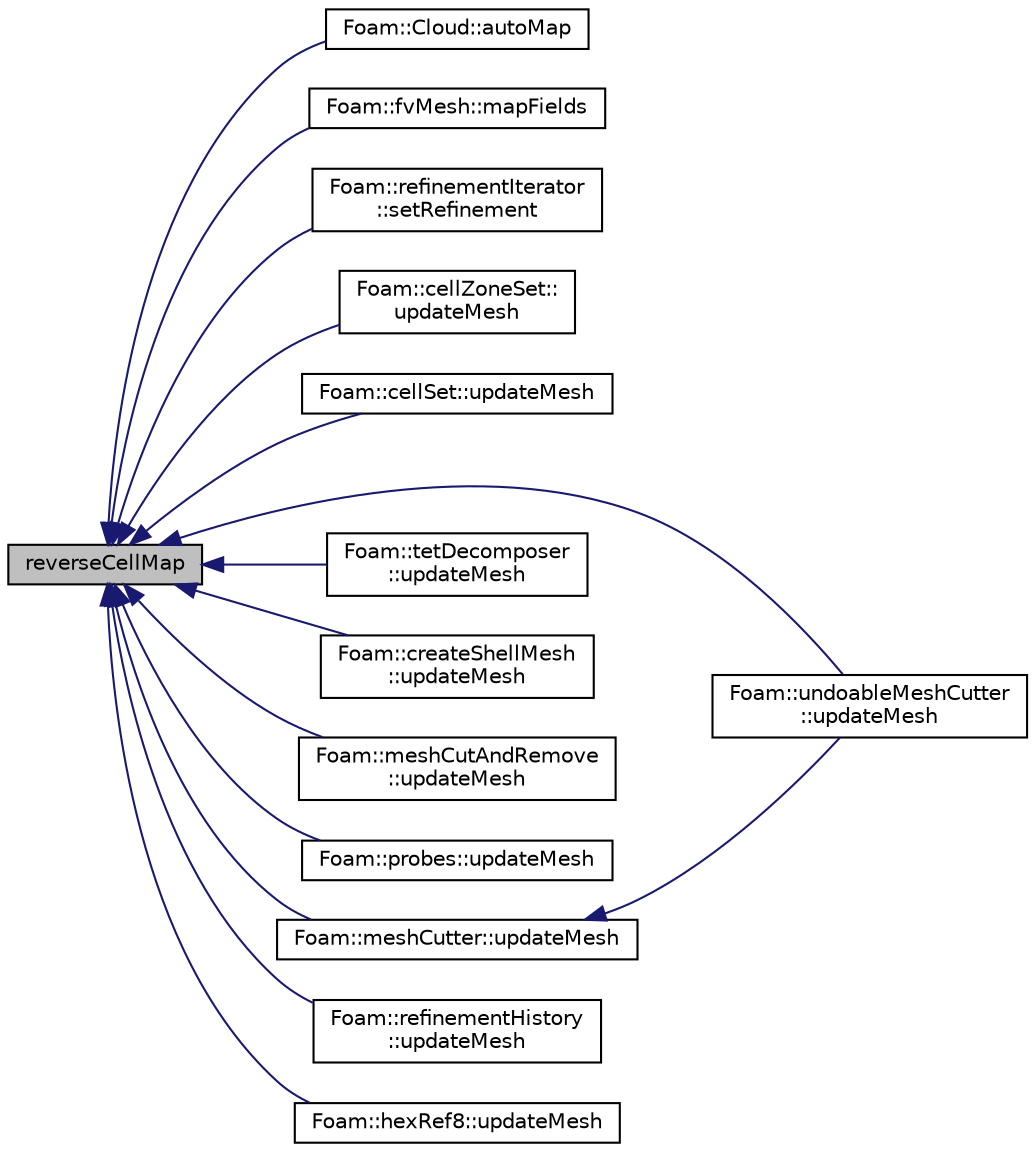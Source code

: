 digraph "reverseCellMap"
{
  bgcolor="transparent";
  edge [fontname="Helvetica",fontsize="10",labelfontname="Helvetica",labelfontsize="10"];
  node [fontname="Helvetica",fontsize="10",shape=record];
  rankdir="LR";
  Node1 [label="reverseCellMap",height=0.2,width=0.4,color="black", fillcolor="grey75", style="filled", fontcolor="black"];
  Node1 -> Node2 [dir="back",color="midnightblue",fontsize="10",style="solid",fontname="Helvetica"];
  Node2 [label="Foam::Cloud::autoMap",height=0.2,width=0.4,color="black",URL="$a00281.html#a57b4e19b916ac2250c5d4b4f259a9f99",tooltip="Remap the cells of particles corresponding to the. "];
  Node1 -> Node3 [dir="back",color="midnightblue",fontsize="10",style="solid",fontname="Helvetica"];
  Node3 [label="Foam::fvMesh::mapFields",height=0.2,width=0.4,color="black",URL="$a00876.html#acdda95483d214b756be7af3887ef71ee",tooltip="Map all fields in time using given map. "];
  Node1 -> Node4 [dir="back",color="midnightblue",fontsize="10",style="solid",fontname="Helvetica"];
  Node4 [label="Foam::refinementIterator\l::setRefinement",height=0.2,width=0.4,color="black",URL="$a02113.html#afd8b2c75ae43c5073eece728f11ed02a",tooltip="Try to refine cells in given direction. Constructs intermediate. "];
  Node1 -> Node5 [dir="back",color="midnightblue",fontsize="10",style="solid",fontname="Helvetica"];
  Node5 [label="Foam::cellZoneSet::\lupdateMesh",height=0.2,width=0.4,color="black",URL="$a00248.html#ac7d581e56f61ad4d997421e3a7470d42",tooltip="Update any stored data for new labels. "];
  Node1 -> Node6 [dir="back",color="midnightblue",fontsize="10",style="solid",fontname="Helvetica"];
  Node6 [label="Foam::cellSet::updateMesh",height=0.2,width=0.4,color="black",URL="$a00227.html#ac7d581e56f61ad4d997421e3a7470d42",tooltip="Update any stored data for new labels. "];
  Node1 -> Node7 [dir="back",color="midnightblue",fontsize="10",style="solid",fontname="Helvetica"];
  Node7 [label="Foam::undoableMeshCutter\l::updateMesh",height=0.2,width=0.4,color="black",URL="$a02735.html#ac7d581e56f61ad4d997421e3a7470d42",tooltip="Update stored refinement pattern for changes to mesh. Only. "];
  Node1 -> Node8 [dir="back",color="midnightblue",fontsize="10",style="solid",fontname="Helvetica"];
  Node8 [label="Foam::tetDecomposer\l::updateMesh",height=0.2,width=0.4,color="black",URL="$a02564.html#ad57565956fd4064299f4bd3c4eebb1d4",tooltip="Force recalculation of locally stored data on topological change. "];
  Node1 -> Node9 [dir="back",color="midnightblue",fontsize="10",style="solid",fontname="Helvetica"];
  Node9 [label="Foam::createShellMesh\l::updateMesh",height=0.2,width=0.4,color="black",URL="$a00435.html#ad57565956fd4064299f4bd3c4eebb1d4",tooltip="Update any locally stored mesh information. "];
  Node1 -> Node10 [dir="back",color="midnightblue",fontsize="10",style="solid",fontname="Helvetica"];
  Node10 [label="Foam::meshCutAndRemove\l::updateMesh",height=0.2,width=0.4,color="black",URL="$a01460.html#ad57565956fd4064299f4bd3c4eebb1d4",tooltip="Force recalculation of locally stored data on topological change. "];
  Node1 -> Node11 [dir="back",color="midnightblue",fontsize="10",style="solid",fontname="Helvetica"];
  Node11 [label="Foam::probes::updateMesh",height=0.2,width=0.4,color="black",URL="$a01974.html#ad57565956fd4064299f4bd3c4eebb1d4",tooltip="Update for changes of mesh. "];
  Node1 -> Node12 [dir="back",color="midnightblue",fontsize="10",style="solid",fontname="Helvetica"];
  Node12 [label="Foam::meshCutter::updateMesh",height=0.2,width=0.4,color="black",URL="$a01461.html#ad57565956fd4064299f4bd3c4eebb1d4",tooltip="Force recalculation of locally stored data on topological change. "];
  Node12 -> Node7 [dir="back",color="midnightblue",fontsize="10",style="solid",fontname="Helvetica"];
  Node1 -> Node13 [dir="back",color="midnightblue",fontsize="10",style="solid",fontname="Helvetica"];
  Node13 [label="Foam::refinementHistory\l::updateMesh",height=0.2,width=0.4,color="black",URL="$a02112.html#ad57565956fd4064299f4bd3c4eebb1d4",tooltip="Update numbering for mesh changes. "];
  Node1 -> Node14 [dir="back",color="midnightblue",fontsize="10",style="solid",fontname="Helvetica"];
  Node14 [label="Foam::hexRef8::updateMesh",height=0.2,width=0.4,color="black",URL="$a01009.html#a97c9017fa6ef5f8319a5d64bdf3fd1b6",tooltip="Update local numbering + undo. "];
}
